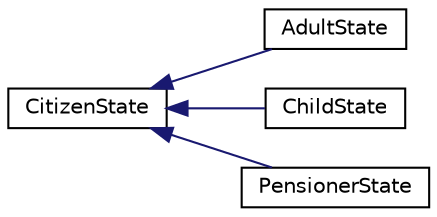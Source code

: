 digraph "Graphical Class Hierarchy"
{
 // LATEX_PDF_SIZE
  edge [fontname="Helvetica",fontsize="10",labelfontname="Helvetica",labelfontsize="10"];
  node [fontname="Helvetica",fontsize="10",shape=record];
  rankdir="LR";
  Node0 [label="CitizenState",height=0.2,width=0.4,color="black", fillcolor="white", style="filled",URL="$classCitizenState.html",tooltip="Abstract base class representing the state of a citizen."];
  Node0 -> Node1 [dir="back",color="midnightblue",fontsize="10",style="solid",fontname="Helvetica"];
  Node1 [label="AdultState",height=0.2,width=0.4,color="black", fillcolor="white", style="filled",URL="$classAdultState.html",tooltip="Represents the Adult state of a citizen."];
  Node0 -> Node2 [dir="back",color="midnightblue",fontsize="10",style="solid",fontname="Helvetica"];
  Node2 [label="ChildState",height=0.2,width=0.4,color="black", fillcolor="white", style="filled",URL="$classChildState.html",tooltip="Represents the Child state of a citizen."];
  Node0 -> Node3 [dir="back",color="midnightblue",fontsize="10",style="solid",fontname="Helvetica"];
  Node3 [label="PensionerState",height=0.2,width=0.4,color="black", fillcolor="white", style="filled",URL="$classPensionerState.html",tooltip="Represents the Pensioner state of a citizen."];
}
